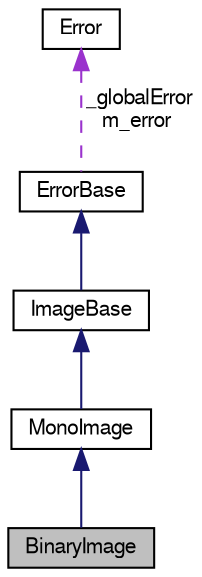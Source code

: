 digraph "BinaryImage"
{
  bgcolor="transparent";
  edge [fontname="FreeSans",fontsize="10",labelfontname="FreeSans",labelfontsize="10"];
  node [fontname="FreeSans",fontsize="10",shape=record];
  Node1 [label="BinaryImage",height=0.2,width=0.4,color="black", fillcolor="grey75", style="filled" fontcolor="black"];
  Node2 -> Node1 [dir="back",color="midnightblue",fontsize="10",style="solid",fontname="FreeSans"];
  Node2 [label="MonoImage",height=0.2,width=0.4,color="black",URL="$class_mono_image.html"];
  Node3 -> Node2 [dir="back",color="midnightblue",fontsize="10",style="solid",fontname="FreeSans"];
  Node3 [label="ImageBase",height=0.2,width=0.4,color="black",URL="$class_image_base.html"];
  Node4 -> Node3 [dir="back",color="midnightblue",fontsize="10",style="solid",fontname="FreeSans"];
  Node4 [label="ErrorBase",height=0.2,width=0.4,color="black",URL="$class_error_base.html"];
  Node5 -> Node4 [dir="back",color="darkorchid3",fontsize="10",style="dashed",label=" _globalError\nm_error" ,fontname="FreeSans"];
  Node5 [label="Error",height=0.2,width=0.4,color="black",URL="$class_error.html"];
}
